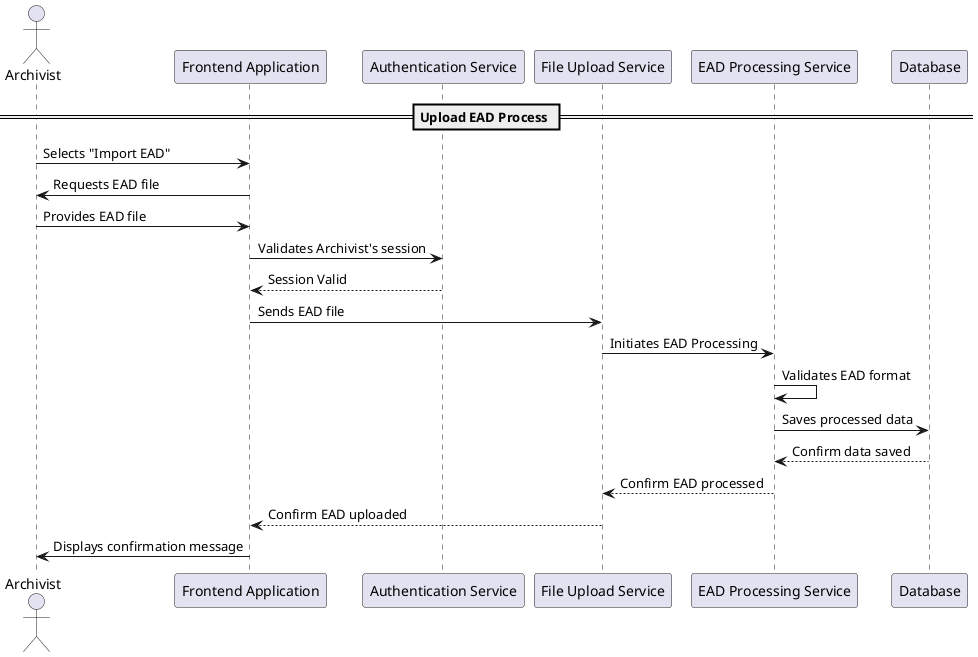 @startuml
actor Archivist
participant "Frontend Application" as Frontend
participant "Authentication Service" as Auth
participant "File Upload Service" as Upload
participant "EAD Processing Service" as EADProcess
participant "Database" as DB

== Upload EAD Process ==
Archivist -> Frontend : Selects "Import EAD"
Frontend -> Archivist : Requests EAD file
Archivist -> Frontend : Provides EAD file
Frontend -> Auth : Validates Archivist's session
Auth --> Frontend : Session Valid
Frontend -> Upload : Sends EAD file
Upload -> EADProcess : Initiates EAD Processing
EADProcess -> EADProcess : Validates EAD format
EADProcess -> DB : Saves processed data
DB --> EADProcess : Confirm data saved
EADProcess --> Upload : Confirm EAD processed
Upload --> Frontend : Confirm EAD uploaded
Frontend -> Archivist : Displays confirmation message

@enduml